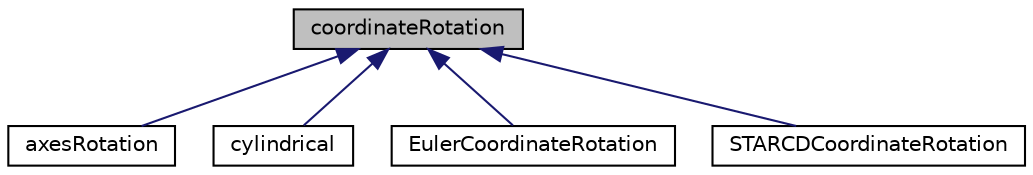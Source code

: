 digraph "coordinateRotation"
{
  bgcolor="transparent";
  edge [fontname="Helvetica",fontsize="10",labelfontname="Helvetica",labelfontsize="10"];
  node [fontname="Helvetica",fontsize="10",shape=record];
  Node1 [label="coordinateRotation",height=0.2,width=0.4,color="black", fillcolor="grey75", style="filled", fontcolor="black"];
  Node1 -> Node2 [dir="back",color="midnightblue",fontsize="10",style="solid",fontname="Helvetica"];
  Node2 [label="axesRotation",height=0.2,width=0.4,color="black",URL="$a00092.html",tooltip="A coordinate rotation specified using global axis. "];
  Node1 -> Node3 [dir="back",color="midnightblue",fontsize="10",style="solid",fontname="Helvetica"];
  Node3 [label="cylindrical",height=0.2,width=0.4,color="black",URL="$a00494.html",tooltip="A local coordinate rotation. The cell based rotational field can be created in two ways: ..."];
  Node1 -> Node4 [dir="back",color="midnightblue",fontsize="10",style="solid",fontname="Helvetica"];
  Node4 [label="EulerCoordinateRotation",height=0.2,width=0.4,color="black",URL="$a00679.html",tooltip="A coordinateRotation defined in the z-x-y Euler convention. "];
  Node1 -> Node5 [dir="back",color="midnightblue",fontsize="10",style="solid",fontname="Helvetica"];
  Node5 [label="STARCDCoordinateRotation",height=0.2,width=0.4,color="black",URL="$a02430.html",tooltip="A coordinateRotation defined by the STAR-CD convention. "];
}
